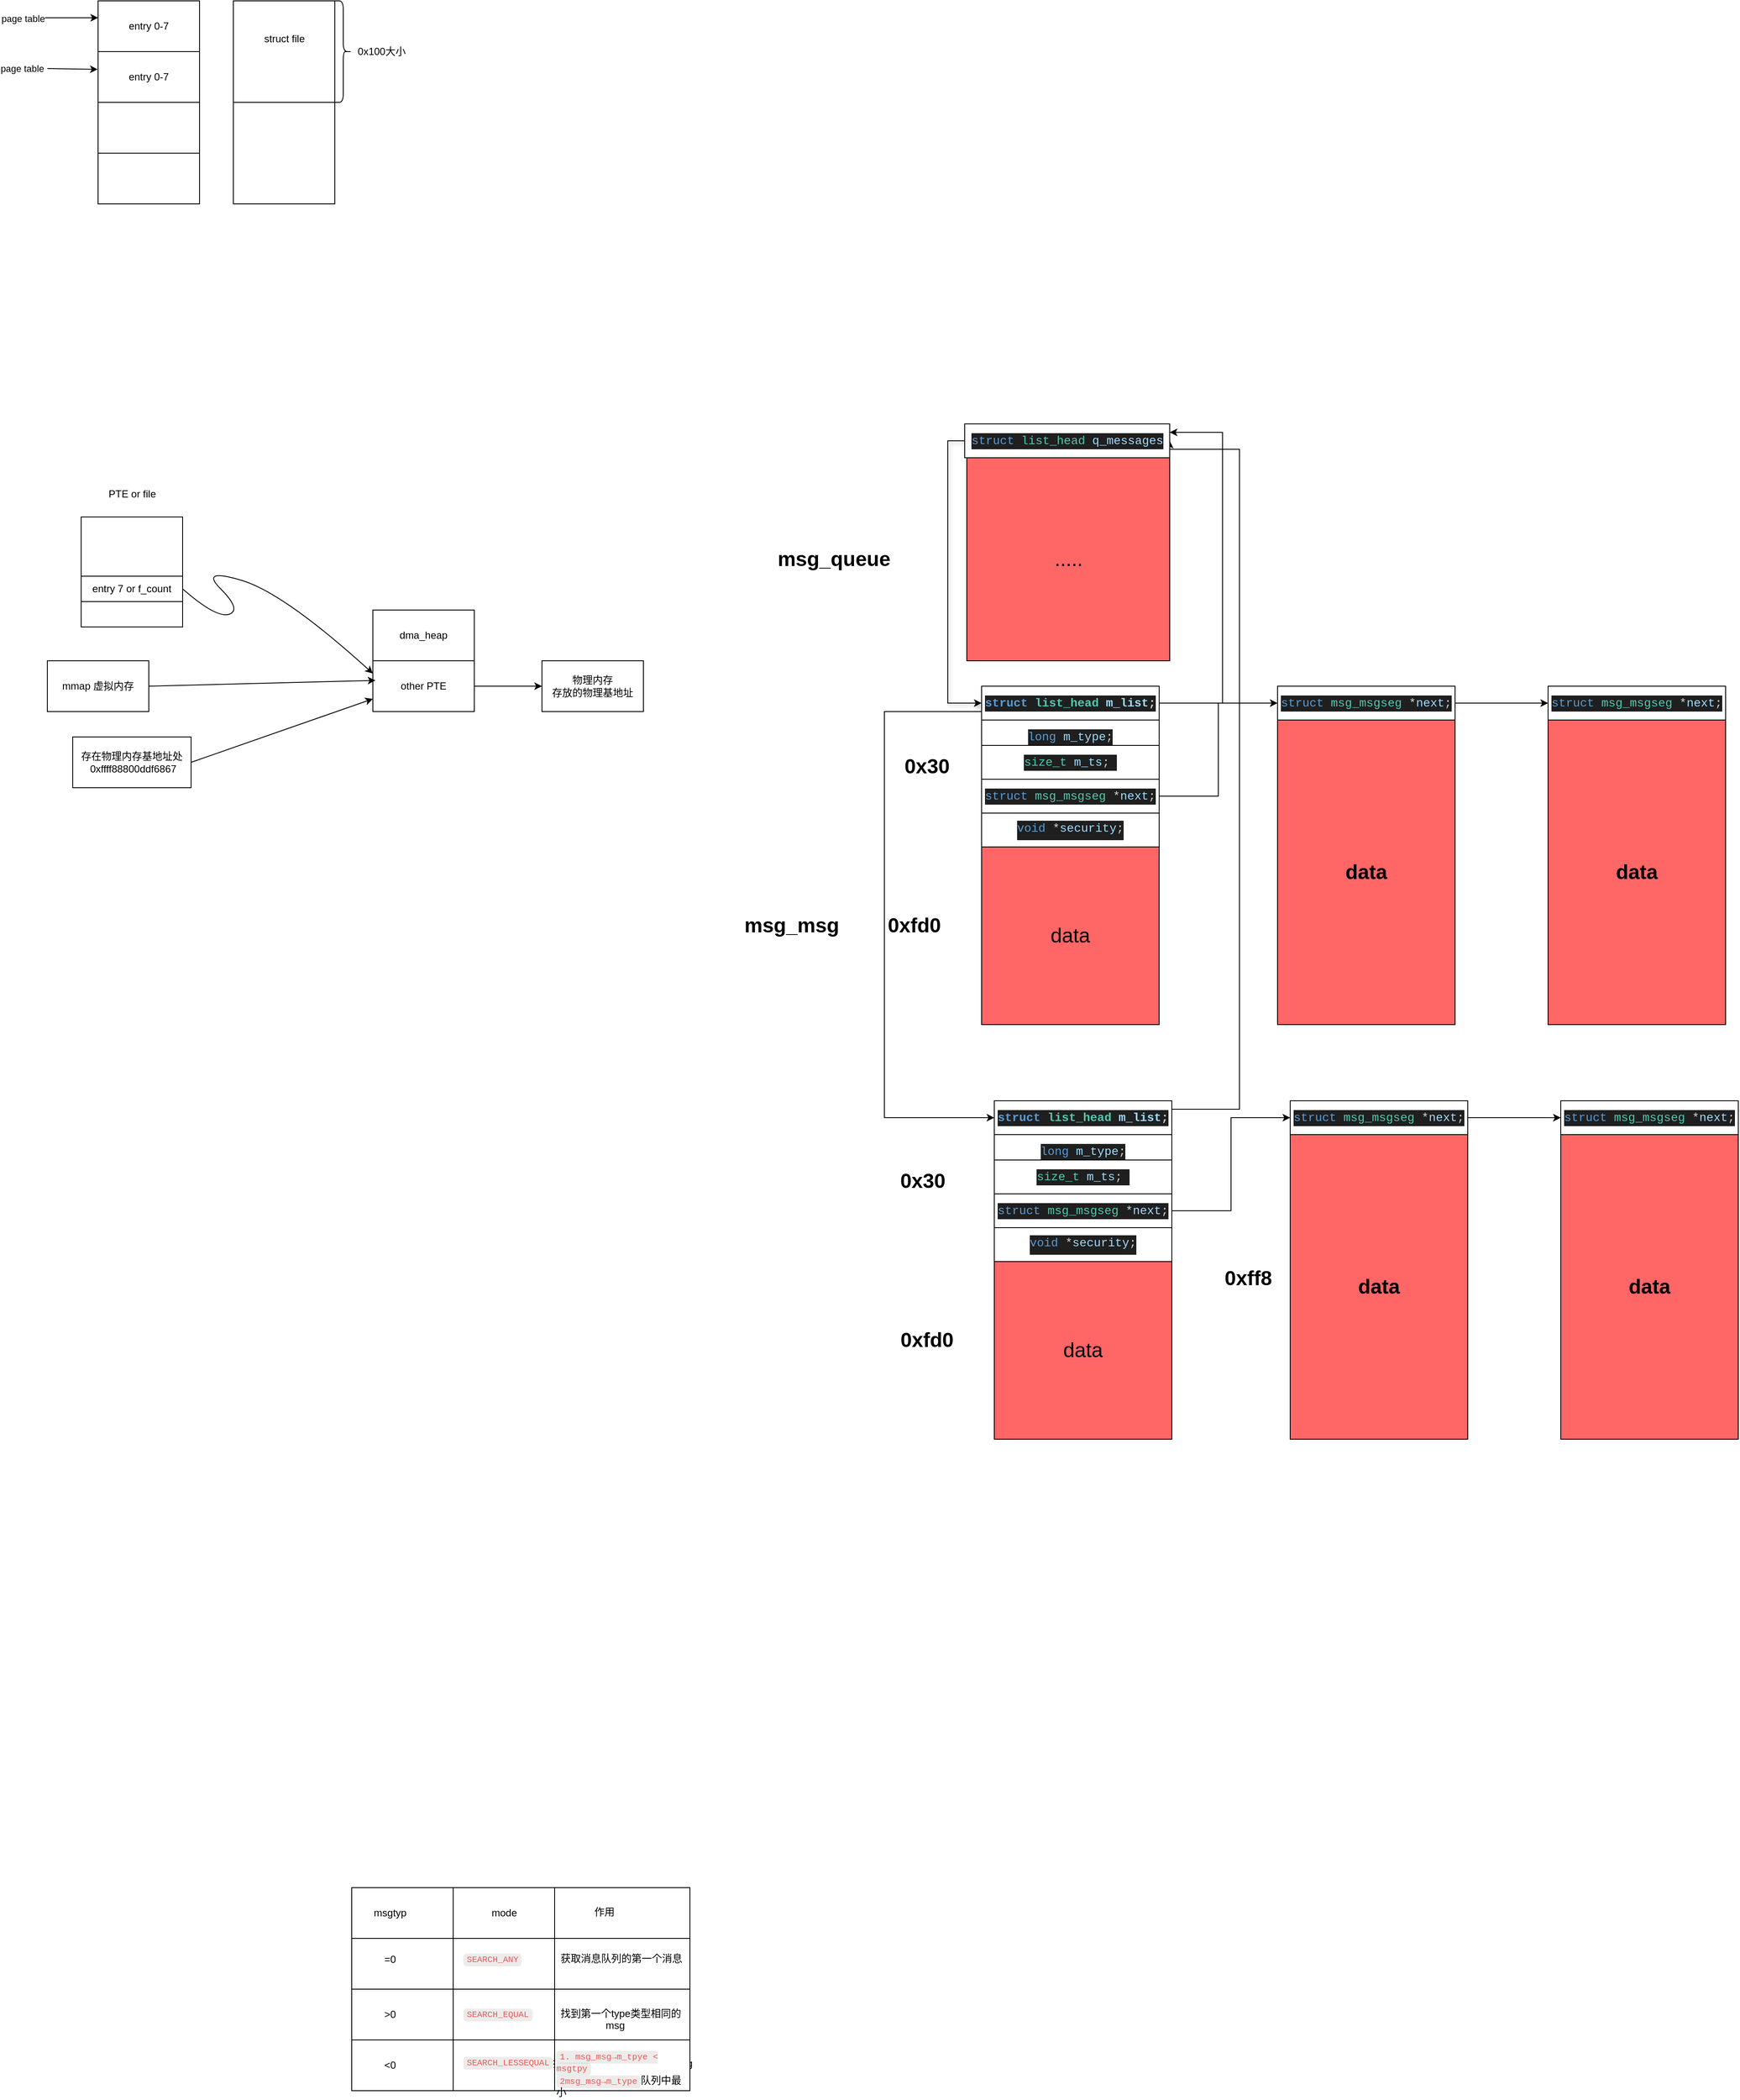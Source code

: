 <mxfile version="24.8.6">
  <diagram name="第 1 页" id="jtSVme3HzTJTa3GQ6p2B">
    <mxGraphModel dx="2587" dy="1623" grid="1" gridSize="10" guides="1" tooltips="1" connect="1" arrows="1" fold="1" page="1" pageScale="1" pageWidth="827" pageHeight="1169" math="0" shadow="0">
      <root>
        <mxCell id="0" />
        <mxCell id="1" parent="0" />
        <mxCell id="FZHJ4O8qWLm-vYG1RaeI-56" style="edgeStyle=orthogonalEdgeStyle;rounded=0;orthogonalLoop=1;jettySize=auto;html=1;exitX=1;exitY=0.25;exitDx=0;exitDy=0;entryX=1;entryY=0.5;entryDx=0;entryDy=0;" parent="1" source="FZHJ4O8qWLm-vYG1RaeI-4" target="FZHJ4O8qWLm-vYG1RaeI-50" edge="1">
          <mxGeometry relative="1" as="geometry">
            <Array as="points">
              <mxPoint x="200" y="450" />
              <mxPoint x="200" y="-330" />
              <mxPoint x="118" y="-330" />
            </Array>
          </mxGeometry>
        </mxCell>
        <mxCell id="FZHJ4O8qWLm-vYG1RaeI-4" value="&lt;div style=&quot;color: rgb(204, 204, 204); background-color: rgb(31, 31, 31); font-family: Consolas, &amp;quot;Courier New&amp;quot;, monospace; font-size: 14px; line-height: 19px; white-space: pre;&quot;&gt;&lt;b&gt;&lt;span style=&quot;color: rgb(86, 156, 214);&quot;&gt;struct&lt;/span&gt; &lt;span style=&quot;color: rgb(78, 201, 176);&quot;&gt;list_head&lt;/span&gt; &lt;span style=&quot;color: rgb(156, 220, 254);&quot;&gt;m_list&lt;/span&gt;;&lt;/b&gt;&lt;br&gt;&lt;/div&gt;" style="rounded=0;whiteSpace=wrap;html=1;" parent="1" vertex="1">
          <mxGeometry x="-90" y="440" width="210" height="40" as="geometry" />
        </mxCell>
        <mxCell id="FZHJ4O8qWLm-vYG1RaeI-10" value="&lt;h1&gt;&lt;span style=&quot;font-weight: normal;&quot;&gt;data&lt;/span&gt;&lt;/h1&gt;" style="whiteSpace=wrap;html=1;aspect=fixed;backgroundcolor=lightblue;fillColor=#FF6666;" parent="1" vertex="1">
          <mxGeometry x="-90" y="630" width="210" height="210" as="geometry" />
        </mxCell>
        <mxCell id="FZHJ4O8qWLm-vYG1RaeI-16" value="&lt;div style=&quot;color: rgb(204, 204, 204); background-color: rgb(31, 31, 31); font-family: Consolas, &amp;quot;Courier New&amp;quot;, monospace; font-size: 14px; line-height: 19px; white-space: pre;&quot;&gt;&lt;div style=&quot;line-height: 19px;&quot;&gt;&lt;span style=&quot;color: #569cd6;&quot;&gt;long&lt;/span&gt; &lt;span style=&quot;color: #9cdcfe;&quot;&gt;m_type&lt;/span&gt;;&lt;/div&gt;&lt;/div&gt;" style="rounded=0;whiteSpace=wrap;html=1;" parent="1" vertex="1">
          <mxGeometry x="-90" y="480" width="210" height="40" as="geometry" />
        </mxCell>
        <mxCell id="FZHJ4O8qWLm-vYG1RaeI-18" value="&lt;div style=&quot;color: rgb(204, 204, 204); background-color: rgb(31, 31, 31); font-family: Consolas, &amp;quot;Courier New&amp;quot;, monospace; font-size: 14px; line-height: 19px; white-space: pre;&quot;&gt;&lt;div style=&quot;line-height: 19px;&quot;&gt;&lt;div style=&quot;line-height: 19px;&quot;&gt;&lt;span style=&quot;color: #4ec9b0;&quot;&gt;size_t&lt;/span&gt; &lt;span style=&quot;color: #9cdcfe;&quot;&gt;m_ts&lt;/span&gt;;&lt;span style=&quot;color: #6a9955;&quot;&gt; &lt;/span&gt;&lt;/div&gt;&lt;/div&gt;&lt;/div&gt;" style="rounded=0;whiteSpace=wrap;html=1;" parent="1" vertex="1">
          <mxGeometry x="-90" y="510" width="210" height="40" as="geometry" />
        </mxCell>
        <mxCell id="FZHJ4O8qWLm-vYG1RaeI-22" style="edgeStyle=orthogonalEdgeStyle;rounded=0;orthogonalLoop=1;jettySize=auto;html=1;exitX=1;exitY=0.5;exitDx=0;exitDy=0;entryX=0;entryY=0.5;entryDx=0;entryDy=0;" parent="1" source="FZHJ4O8qWLm-vYG1RaeI-19" target="FZHJ4O8qWLm-vYG1RaeI-21" edge="1">
          <mxGeometry relative="1" as="geometry" />
        </mxCell>
        <mxCell id="FZHJ4O8qWLm-vYG1RaeI-19" value="&lt;div style=&quot;color: rgb(204, 204, 204); background-color: rgb(31, 31, 31); font-family: Consolas, &amp;quot;Courier New&amp;quot;, monospace; font-size: 14px; line-height: 19px; white-space: pre;&quot;&gt;&lt;span style=&quot;color: #569cd6;&quot;&gt;struct&lt;/span&gt; &lt;span style=&quot;color: #4ec9b0;&quot;&gt;msg_msgseg&lt;/span&gt; &lt;span style=&quot;color: #d4d4d4;&quot;&gt;*&lt;/span&gt;&lt;span style=&quot;color: #9cdcfe;&quot;&gt;next&lt;/span&gt;;&lt;/div&gt;" style="rounded=0;whiteSpace=wrap;html=1;" parent="1" vertex="1">
          <mxGeometry x="-90" y="550" width="210" height="40" as="geometry" />
        </mxCell>
        <mxCell id="FZHJ4O8qWLm-vYG1RaeI-20" value="&lt;div style=&quot;color: rgb(204, 204, 204); background-color: rgb(31, 31, 31); font-family: Consolas, &amp;quot;Courier New&amp;quot;, monospace; font-size: 14px; line-height: 19px; white-space: pre;&quot;&gt;&lt;span style=&quot;color: rgba(0, 0, 0, 0); font-family: monospace; font-size: 0px; text-align: start; white-space-collapse: collapse; background-color: rgb(251, 251, 251);&quot;&gt;%3CmxGraphModel%3E%3Croot%3E%3CmxCell%20id%3D%220%22%2F%3E%3CmxCell%20id%3D%221%22%20parent%3D%220%22%2F%3E%3CmxCell%20id%3D%222%22%20value%3D%22%26lt%3Bdiv%20style%3D%26quot%3Bcolor%3A%20rgb(204%2C%20204%2C%20204)%3B%20background-color%3A%20rgb(31%2C%2031%2C%2031)%3B%20font-family%3A%20Consolas%2C%20%26amp%3Bquot%3BCourier%20New%26amp%3Bquot%3B%2C%20monospace%3B%20font-size%3A%2014px%3B%20line-height%3A%2019px%3B%20white-space%3A%20pre%3B%26quot%3B%26gt%3B%26lt%3Bspan%20style%3D%26quot%3Bcolor%3A%20%23569cd6%3B%26quot%3B%26gt%3Bstruct%26lt%3B%2Fspan%26gt%3B%20%26lt%3Bspan%20style%3D%26quot%3Bcolor%3A%20%234ec9b0%3B%26quot%3B%26gt%3Bmsg_msgseg%26lt%3B%2Fspan%26gt%3B%20%26lt%3Bspan%20style%3D%26quot%3Bcolor%3A%20%23d4d4d4%3B%26quot%3B%26gt%3B*%26lt%3B%2Fspan%26gt%3B%26lt%3Bspan%20style%3D%26quot%3Bcolor%3A%20%239cdcfe%3B%26quot%3B%26gt%3Bnext%26lt%3B%2Fspan%26gt%3B%3B%26lt%3B%2Fdiv%26gt%3B%22%20style%3D%22rounded%3D0%3BwhiteSpace%3Dwrap%3Bhtml%3D1%3B%22%20vertex%3D%221%22%20parent%3D%221%22%3E%3CmxGeometry%20x%3D%22-90%22%20y%3D%22550%22%20width%3D%22210%22%20height%3D%2240%22%20as%3D%22geometry%22%2F%3E%3C%2FmxCell%3E%3C%2Froot%3E%3C%2FmxGraphModel%3E&lt;/span&gt;&lt;span style=&quot;color: rgb(86, 156, 214);&quot;&gt;void&lt;/span&gt; &lt;span style=&quot;color: rgb(212, 212, 212);&quot;&gt;*&lt;/span&gt;&lt;span style=&quot;color: rgb(156, 220, 254);&quot;&gt;security&lt;/span&gt;;&lt;/div&gt;" style="rounded=0;whiteSpace=wrap;html=1;" parent="1" vertex="1">
          <mxGeometry x="-90" y="590" width="210" height="40" as="geometry" />
        </mxCell>
        <mxCell id="FZHJ4O8qWLm-vYG1RaeI-31" style="edgeStyle=orthogonalEdgeStyle;rounded=0;orthogonalLoop=1;jettySize=auto;html=1;exitX=1;exitY=0.5;exitDx=0;exitDy=0;entryX=0;entryY=0.5;entryDx=0;entryDy=0;" parent="1" source="FZHJ4O8qWLm-vYG1RaeI-21" target="FZHJ4O8qWLm-vYG1RaeI-29" edge="1">
          <mxGeometry relative="1" as="geometry" />
        </mxCell>
        <mxCell id="FZHJ4O8qWLm-vYG1RaeI-21" value="&lt;div style=&quot;color: rgb(204, 204, 204); background-color: rgb(31, 31, 31); font-family: Consolas, &amp;quot;Courier New&amp;quot;, monospace; font-size: 14px; line-height: 19px; white-space: pre;&quot;&gt;&lt;div style=&quot;line-height: 19px;&quot;&gt;&lt;span style=&quot;color: #569cd6;&quot;&gt;struct&lt;/span&gt; &lt;span style=&quot;color: #4ec9b0;&quot;&gt;msg_msgseg&lt;/span&gt; &lt;span style=&quot;color: #d4d4d4;&quot;&gt;*&lt;/span&gt;&lt;span style=&quot;color: #9cdcfe;&quot;&gt;next&lt;/span&gt;;&lt;/div&gt;&lt;/div&gt;" style="rounded=0;whiteSpace=wrap;html=1;" parent="1" vertex="1">
          <mxGeometry x="260" y="440" width="210" height="40" as="geometry" />
        </mxCell>
        <mxCell id="FZHJ4O8qWLm-vYG1RaeI-23" value="&lt;h1&gt;data&lt;/h1&gt;" style="rounded=0;whiteSpace=wrap;html=1;fillColor=#FF6666;" parent="1" vertex="1">
          <mxGeometry x="260" y="480" width="210" height="360" as="geometry" />
        </mxCell>
        <mxCell id="FZHJ4O8qWLm-vYG1RaeI-26" value="&lt;h1&gt;0x30&lt;/h1&gt;" style="text;html=1;align=center;verticalAlign=middle;resizable=0;points=[];autosize=1;strokeColor=none;fillColor=none;" parent="1" vertex="1">
          <mxGeometry x="-215" y="500" width="80" height="70" as="geometry" />
        </mxCell>
        <mxCell id="FZHJ4O8qWLm-vYG1RaeI-28" value="&lt;h1&gt;0xfd0&lt;/h1&gt;" style="text;html=1;align=center;verticalAlign=middle;resizable=0;points=[];autosize=1;strokeColor=none;fillColor=none;" parent="1" vertex="1">
          <mxGeometry x="-215" y="688" width="90" height="70" as="geometry" />
        </mxCell>
        <mxCell id="FZHJ4O8qWLm-vYG1RaeI-29" value="&lt;div style=&quot;color: rgb(204, 204, 204); background-color: rgb(31, 31, 31); font-family: Consolas, &amp;quot;Courier New&amp;quot;, monospace; font-size: 14px; line-height: 19px; white-space: pre;&quot;&gt;&lt;div style=&quot;line-height: 19px;&quot;&gt;&lt;span style=&quot;color: #569cd6;&quot;&gt;struct&lt;/span&gt; &lt;span style=&quot;color: #4ec9b0;&quot;&gt;msg_msgseg&lt;/span&gt; &lt;span style=&quot;color: #d4d4d4;&quot;&gt;*&lt;/span&gt;&lt;span style=&quot;color: #9cdcfe;&quot;&gt;next&lt;/span&gt;;&lt;/div&gt;&lt;/div&gt;" style="rounded=0;whiteSpace=wrap;html=1;" parent="1" vertex="1">
          <mxGeometry x="580" y="440" width="210" height="40" as="geometry" />
        </mxCell>
        <mxCell id="FZHJ4O8qWLm-vYG1RaeI-30" value="&lt;h1&gt;data&lt;/h1&gt;" style="rounded=0;whiteSpace=wrap;html=1;fillColor=#FF6666;" parent="1" vertex="1">
          <mxGeometry x="580" y="480" width="210" height="360" as="geometry" />
        </mxCell>
        <mxCell id="FZHJ4O8qWLm-vYG1RaeI-47" style="edgeStyle=orthogonalEdgeStyle;rounded=0;orthogonalLoop=1;jettySize=auto;html=1;exitX=0;exitY=0.75;exitDx=0;exitDy=0;entryX=0;entryY=0.5;entryDx=0;entryDy=0;" parent="1" source="FZHJ4O8qWLm-vYG1RaeI-32" target="FZHJ4O8qWLm-vYG1RaeI-4" edge="1">
          <mxGeometry relative="1" as="geometry">
            <mxPoint x="-355" y="480" as="targetPoint" />
            <mxPoint x="-370.0" y="-40" as="sourcePoint" />
            <Array as="points">
              <mxPoint x="-220" y="-20" />
              <mxPoint x="-220" y="460" />
            </Array>
          </mxGeometry>
        </mxCell>
        <mxCell id="FZHJ4O8qWLm-vYG1RaeI-54" style="edgeStyle=orthogonalEdgeStyle;rounded=0;orthogonalLoop=1;jettySize=auto;html=1;exitX=1;exitY=0.5;exitDx=0;exitDy=0;entryX=1;entryY=0.25;entryDx=0;entryDy=0;" parent="1" source="FZHJ4O8qWLm-vYG1RaeI-32" target="FZHJ4O8qWLm-vYG1RaeI-50" edge="1">
          <mxGeometry relative="1" as="geometry">
            <Array as="points">
              <mxPoint x="180" y="-30" />
              <mxPoint x="180" y="-350" />
            </Array>
          </mxGeometry>
        </mxCell>
        <mxCell id="FZHJ4O8qWLm-vYG1RaeI-32" value="&lt;div style=&quot;color: rgb(204, 204, 204); background-color: rgb(31, 31, 31); font-family: Consolas, &amp;quot;Courier New&amp;quot;, monospace; font-size: 14px; line-height: 19px; white-space: pre;&quot;&gt;&lt;b&gt;&lt;span style=&quot;color: rgb(86, 156, 214);&quot;&gt;struct&lt;/span&gt; &lt;span style=&quot;color: rgb(78, 201, 176);&quot;&gt;list_head&lt;/span&gt; &lt;span style=&quot;color: rgb(156, 220, 254);&quot;&gt;m_list&lt;/span&gt;;&lt;/b&gt;&lt;br&gt;&lt;/div&gt;" style="rounded=0;whiteSpace=wrap;html=1;" parent="1" vertex="1">
          <mxGeometry x="-105" y="-50" width="210" height="40" as="geometry" />
        </mxCell>
        <mxCell id="FZHJ4O8qWLm-vYG1RaeI-33" value="&lt;h1&gt;&lt;span style=&quot;font-weight: normal;&quot;&gt;data&lt;/span&gt;&lt;/h1&gt;" style="whiteSpace=wrap;html=1;aspect=fixed;backgroundcolor=lightblue;fillColor=#FF6666;" parent="1" vertex="1">
          <mxGeometry x="-105" y="140" width="210" height="210" as="geometry" />
        </mxCell>
        <mxCell id="FZHJ4O8qWLm-vYG1RaeI-34" value="&lt;div style=&quot;color: rgb(204, 204, 204); background-color: rgb(31, 31, 31); font-family: Consolas, &amp;quot;Courier New&amp;quot;, monospace; font-size: 14px; line-height: 19px; white-space: pre;&quot;&gt;&lt;div style=&quot;line-height: 19px;&quot;&gt;&lt;span style=&quot;color: #569cd6;&quot;&gt;long&lt;/span&gt; &lt;span style=&quot;color: #9cdcfe;&quot;&gt;m_type&lt;/span&gt;;&lt;/div&gt;&lt;/div&gt;" style="rounded=0;whiteSpace=wrap;html=1;" parent="1" vertex="1">
          <mxGeometry x="-105" y="-10" width="210" height="40" as="geometry" />
        </mxCell>
        <mxCell id="FZHJ4O8qWLm-vYG1RaeI-35" value="&lt;div style=&quot;color: rgb(204, 204, 204); background-color: rgb(31, 31, 31); font-family: Consolas, &amp;quot;Courier New&amp;quot;, monospace; font-size: 14px; line-height: 19px; white-space: pre;&quot;&gt;&lt;div style=&quot;line-height: 19px;&quot;&gt;&lt;div style=&quot;line-height: 19px;&quot;&gt;&lt;span style=&quot;color: #4ec9b0;&quot;&gt;size_t&lt;/span&gt; &lt;span style=&quot;color: #9cdcfe;&quot;&gt;m_ts&lt;/span&gt;;&lt;span style=&quot;color: #6a9955;&quot;&gt; &lt;/span&gt;&lt;/div&gt;&lt;/div&gt;&lt;/div&gt;" style="rounded=0;whiteSpace=wrap;html=1;" parent="1" vertex="1">
          <mxGeometry x="-105" y="20" width="210" height="40" as="geometry" />
        </mxCell>
        <mxCell id="FZHJ4O8qWLm-vYG1RaeI-36" style="edgeStyle=orthogonalEdgeStyle;rounded=0;orthogonalLoop=1;jettySize=auto;html=1;exitX=1;exitY=0.5;exitDx=0;exitDy=0;entryX=0;entryY=0.5;entryDx=0;entryDy=0;" parent="1" source="FZHJ4O8qWLm-vYG1RaeI-37" target="FZHJ4O8qWLm-vYG1RaeI-40" edge="1">
          <mxGeometry relative="1" as="geometry" />
        </mxCell>
        <mxCell id="FZHJ4O8qWLm-vYG1RaeI-37" value="&lt;div style=&quot;color: rgb(204, 204, 204); background-color: rgb(31, 31, 31); font-family: Consolas, &amp;quot;Courier New&amp;quot;, monospace; font-size: 14px; line-height: 19px; white-space: pre;&quot;&gt;&lt;span style=&quot;color: #569cd6;&quot;&gt;struct&lt;/span&gt; &lt;span style=&quot;color: #4ec9b0;&quot;&gt;msg_msgseg&lt;/span&gt; &lt;span style=&quot;color: #d4d4d4;&quot;&gt;*&lt;/span&gt;&lt;span style=&quot;color: #9cdcfe;&quot;&gt;next&lt;/span&gt;;&lt;/div&gt;" style="rounded=0;whiteSpace=wrap;html=1;" parent="1" vertex="1">
          <mxGeometry x="-105" y="60" width="210" height="40" as="geometry" />
        </mxCell>
        <mxCell id="FZHJ4O8qWLm-vYG1RaeI-38" value="&lt;div style=&quot;color: rgb(204, 204, 204); background-color: rgb(31, 31, 31); font-family: Consolas, &amp;quot;Courier New&amp;quot;, monospace; font-size: 14px; line-height: 19px; white-space: pre;&quot;&gt;&lt;span style=&quot;color: rgba(0, 0, 0, 0); font-family: monospace; font-size: 0px; text-align: start; white-space-collapse: collapse; background-color: rgb(251, 251, 251);&quot;&gt;%3CmxGraphModel%3E%3Croot%3E%3CmxCell%20id%3D%220%22%2F%3E%3CmxCell%20id%3D%221%22%20parent%3D%220%22%2F%3E%3CmxCell%20id%3D%222%22%20value%3D%22%26lt%3Bdiv%20style%3D%26quot%3Bcolor%3A%20rgb(204%2C%20204%2C%20204)%3B%20background-color%3A%20rgb(31%2C%2031%2C%2031)%3B%20font-family%3A%20Consolas%2C%20%26amp%3Bquot%3BCourier%20New%26amp%3Bquot%3B%2C%20monospace%3B%20font-size%3A%2014px%3B%20line-height%3A%2019px%3B%20white-space%3A%20pre%3B%26quot%3B%26gt%3B%26lt%3Bspan%20style%3D%26quot%3Bcolor%3A%20%23569cd6%3B%26quot%3B%26gt%3Bstruct%26lt%3B%2Fspan%26gt%3B%20%26lt%3Bspan%20style%3D%26quot%3Bcolor%3A%20%234ec9b0%3B%26quot%3B%26gt%3Bmsg_msgseg%26lt%3B%2Fspan%26gt%3B%20%26lt%3Bspan%20style%3D%26quot%3Bcolor%3A%20%23d4d4d4%3B%26quot%3B%26gt%3B*%26lt%3B%2Fspan%26gt%3B%26lt%3Bspan%20style%3D%26quot%3Bcolor%3A%20%239cdcfe%3B%26quot%3B%26gt%3Bnext%26lt%3B%2Fspan%26gt%3B%3B%26lt%3B%2Fdiv%26gt%3B%22%20style%3D%22rounded%3D0%3BwhiteSpace%3Dwrap%3Bhtml%3D1%3B%22%20vertex%3D%221%22%20parent%3D%221%22%3E%3CmxGeometry%20x%3D%22-90%22%20y%3D%22550%22%20width%3D%22210%22%20height%3D%2240%22%20as%3D%22geometry%22%2F%3E%3C%2FmxCell%3E%3C%2Froot%3E%3C%2FmxGraphModel%3E&lt;/span&gt;&lt;span style=&quot;color: rgb(86, 156, 214);&quot;&gt;void&lt;/span&gt; &lt;span style=&quot;color: rgb(212, 212, 212);&quot;&gt;*&lt;/span&gt;&lt;span style=&quot;color: rgb(156, 220, 254);&quot;&gt;security&lt;/span&gt;;&lt;/div&gt;" style="rounded=0;whiteSpace=wrap;html=1;" parent="1" vertex="1">
          <mxGeometry x="-105" y="100" width="210" height="40" as="geometry" />
        </mxCell>
        <mxCell id="FZHJ4O8qWLm-vYG1RaeI-39" style="edgeStyle=orthogonalEdgeStyle;rounded=0;orthogonalLoop=1;jettySize=auto;html=1;exitX=1;exitY=0.5;exitDx=0;exitDy=0;entryX=0;entryY=0.5;entryDx=0;entryDy=0;" parent="1" source="FZHJ4O8qWLm-vYG1RaeI-40" target="FZHJ4O8qWLm-vYG1RaeI-45" edge="1">
          <mxGeometry relative="1" as="geometry" />
        </mxCell>
        <mxCell id="FZHJ4O8qWLm-vYG1RaeI-40" value="&lt;div style=&quot;color: rgb(204, 204, 204); background-color: rgb(31, 31, 31); font-family: Consolas, &amp;quot;Courier New&amp;quot;, monospace; font-size: 14px; line-height: 19px; white-space: pre;&quot;&gt;&lt;div style=&quot;line-height: 19px;&quot;&gt;&lt;span style=&quot;color: #569cd6;&quot;&gt;struct&lt;/span&gt; &lt;span style=&quot;color: #4ec9b0;&quot;&gt;msg_msgseg&lt;/span&gt; &lt;span style=&quot;color: #d4d4d4;&quot;&gt;*&lt;/span&gt;&lt;span style=&quot;color: #9cdcfe;&quot;&gt;next&lt;/span&gt;;&lt;/div&gt;&lt;/div&gt;" style="rounded=0;whiteSpace=wrap;html=1;" parent="1" vertex="1">
          <mxGeometry x="245" y="-50" width="210" height="40" as="geometry" />
        </mxCell>
        <mxCell id="FZHJ4O8qWLm-vYG1RaeI-41" value="&lt;h1&gt;data&lt;/h1&gt;" style="rounded=0;whiteSpace=wrap;html=1;fillColor=#FF6666;" parent="1" vertex="1">
          <mxGeometry x="245" y="-10" width="210" height="360" as="geometry" />
        </mxCell>
        <mxCell id="FZHJ4O8qWLm-vYG1RaeI-43" value="&lt;h1&gt;0x30&lt;/h1&gt;" style="text;html=1;align=center;verticalAlign=middle;resizable=0;points=[];autosize=1;strokeColor=none;fillColor=none;" parent="1" vertex="1">
          <mxGeometry x="-210" y="10" width="80" height="70" as="geometry" />
        </mxCell>
        <mxCell id="FZHJ4O8qWLm-vYG1RaeI-44" value="&lt;h1&gt;0xfd0&lt;/h1&gt;" style="text;html=1;align=center;verticalAlign=middle;resizable=0;points=[];autosize=1;strokeColor=none;fillColor=none;" parent="1" vertex="1">
          <mxGeometry x="-230" y="198" width="90" height="70" as="geometry" />
        </mxCell>
        <mxCell id="FZHJ4O8qWLm-vYG1RaeI-45" value="&lt;div style=&quot;color: rgb(204, 204, 204); background-color: rgb(31, 31, 31); font-family: Consolas, &amp;quot;Courier New&amp;quot;, monospace; font-size: 14px; line-height: 19px; white-space: pre;&quot;&gt;&lt;div style=&quot;line-height: 19px;&quot;&gt;&lt;span style=&quot;color: #569cd6;&quot;&gt;struct&lt;/span&gt; &lt;span style=&quot;color: #4ec9b0;&quot;&gt;msg_msgseg&lt;/span&gt; &lt;span style=&quot;color: #d4d4d4;&quot;&gt;*&lt;/span&gt;&lt;span style=&quot;color: #9cdcfe;&quot;&gt;next&lt;/span&gt;;&lt;/div&gt;&lt;/div&gt;" style="rounded=0;whiteSpace=wrap;html=1;" parent="1" vertex="1">
          <mxGeometry x="565" y="-50" width="210" height="40" as="geometry" />
        </mxCell>
        <mxCell id="FZHJ4O8qWLm-vYG1RaeI-46" value="&lt;h1&gt;data&lt;/h1&gt;" style="rounded=0;whiteSpace=wrap;html=1;fillColor=#FF6666;" parent="1" vertex="1">
          <mxGeometry x="565" y="-10" width="210" height="360" as="geometry" />
        </mxCell>
        <mxCell id="FZHJ4O8qWLm-vYG1RaeI-50" value="&lt;div style=&quot;color: rgb(204, 204, 204); background-color: rgb(31, 31, 31); font-family: Consolas, &amp;quot;Courier New&amp;quot;, monospace; font-size: 14px; line-height: 19px; white-space: pre;&quot;&gt;&lt;div style=&quot;line-height: 19px;&quot;&gt;&lt;span style=&quot;color: #569cd6;&quot;&gt;struct&lt;/span&gt; &lt;span style=&quot;color: #4ec9b0;&quot;&gt;list_head&lt;/span&gt; &lt;span style=&quot;color: #9cdcfe;&quot;&gt;q_messages&lt;/span&gt;&lt;/div&gt;&lt;/div&gt;" style="rounded=0;whiteSpace=wrap;html=1;" parent="1" vertex="1">
          <mxGeometry x="-125" y="-360" width="242.5" height="40" as="geometry" />
        </mxCell>
        <mxCell id="FZHJ4O8qWLm-vYG1RaeI-51" style="edgeStyle=orthogonalEdgeStyle;rounded=0;orthogonalLoop=1;jettySize=auto;html=1;entryX=0;entryY=0.5;entryDx=0;entryDy=0;exitX=0;exitY=0.5;exitDx=0;exitDy=0;fillColor=#FF6666;strokeColor=default;shadow=1;" parent="1" source="FZHJ4O8qWLm-vYG1RaeI-50" target="FZHJ4O8qWLm-vYG1RaeI-32" edge="1">
          <mxGeometry relative="1" as="geometry">
            <mxPoint x="-130.0" y="-70.0" as="targetPoint" />
          </mxGeometry>
        </mxCell>
        <mxCell id="FZHJ4O8qWLm-vYG1RaeI-57" value="&lt;h1&gt;&lt;span style=&quot;font-weight: 400;&quot;&gt;.....&lt;/span&gt;&lt;/h1&gt;" style="whiteSpace=wrap;html=1;backgroundcolor=lightblue;fillColor=#FF6666;" parent="1" vertex="1">
          <mxGeometry x="-122.5" y="-320" width="240" height="240" as="geometry" />
        </mxCell>
        <mxCell id="FZHJ4O8qWLm-vYG1RaeI-59" value="msg_queue" style="text;strokeColor=none;fillColor=none;html=1;fontSize=24;fontStyle=1;verticalAlign=middle;align=center;" parent="1" vertex="1">
          <mxGeometry x="-330" y="-220" width="100" height="40" as="geometry" />
        </mxCell>
        <mxCell id="FZHJ4O8qWLm-vYG1RaeI-62" value="&lt;h1&gt;msg_msg&lt;/h1&gt;" style="text;html=1;align=center;verticalAlign=middle;resizable=0;points=[];autosize=1;strokeColor=none;fillColor=none;" parent="1" vertex="1">
          <mxGeometry x="-400" y="198" width="140" height="70" as="geometry" />
        </mxCell>
        <mxCell id="FZHJ4O8qWLm-vYG1RaeI-63" value="0xff8" style="text;strokeColor=none;fillColor=none;html=1;fontSize=24;fontStyle=1;verticalAlign=middle;align=center;" parent="1" vertex="1">
          <mxGeometry x="160" y="630" width="100" height="40" as="geometry" />
        </mxCell>
        <mxCell id="r_F1wXpwfsaCavAWLfSl-55" value="" style="verticalLabelPosition=bottom;verticalAlign=top;html=1;shape=mxgraph.basic.rect;fillColor2=none;strokeWidth=1;size=20;indent=5;" parent="1" vertex="1">
          <mxGeometry x="-850" y="1370" width="120" height="60" as="geometry" />
        </mxCell>
        <mxCell id="r_F1wXpwfsaCavAWLfSl-56" value="&lt;div&gt;&lt;br&gt;&lt;/div&gt;" style="verticalLabelPosition=bottom;verticalAlign=top;html=1;shape=mxgraph.basic.rect;fillColor2=none;strokeWidth=1;size=20;indent=5;" parent="1" vertex="1">
          <mxGeometry x="-850" y="1430" width="120" height="60" as="geometry" />
        </mxCell>
        <mxCell id="r_F1wXpwfsaCavAWLfSl-57" value="" style="verticalLabelPosition=bottom;verticalAlign=top;html=1;shape=mxgraph.basic.rect;fillColor2=none;strokeWidth=1;size=20;indent=5;" parent="1" vertex="1">
          <mxGeometry x="-730" y="1370" width="120" height="60" as="geometry" />
        </mxCell>
        <mxCell id="r_F1wXpwfsaCavAWLfSl-58" value="" style="verticalLabelPosition=bottom;verticalAlign=top;html=1;shape=mxgraph.basic.rect;fillColor2=none;strokeWidth=1;size=20;indent=5;" parent="1" vertex="1">
          <mxGeometry x="-730" y="1430" width="120" height="60" as="geometry" />
        </mxCell>
        <mxCell id="r_F1wXpwfsaCavAWLfSl-63" value="" style="verticalLabelPosition=bottom;verticalAlign=top;html=1;shape=mxgraph.basic.rect;fillColor2=none;strokeWidth=1;size=20;indent=5;" parent="1" vertex="1">
          <mxGeometry x="-850" y="1490" width="120" height="60" as="geometry" />
        </mxCell>
        <mxCell id="r_F1wXpwfsaCavAWLfSl-64" value="" style="verticalLabelPosition=bottom;verticalAlign=top;html=1;shape=mxgraph.basic.rect;fillColor2=none;strokeWidth=1;size=20;indent=5;" parent="1" vertex="1">
          <mxGeometry x="-850" y="1550" width="120" height="60" as="geometry" />
        </mxCell>
        <mxCell id="r_F1wXpwfsaCavAWLfSl-65" value="&#xa;&lt;span class=&quot;notion-enable-hover&quot; spellcheck=&quot;false&quot; data-token-index=&quot;0&quot; style=&quot;font-family:&amp;quot;SFMono-Regular&amp;quot;, Menlo, Consolas, &amp;quot;PT Mono&amp;quot;, &amp;quot;Liberation Mono&amp;quot;, Courier, monospace;line-height:normal;background:rgba(135,131,120,.15);color:#EB5757;border-radius:4px;font-size:85%;padding:0.2em 0.4em&quot;&gt;SEARCH_LESSEQUAL&lt;/span&gt;&#xa;&#xa;" style="verticalLabelPosition=bottom;verticalAlign=top;html=1;shape=mxgraph.basic.rect;fillColor2=none;strokeWidth=1;size=20;indent=5;" parent="1" vertex="1">
          <mxGeometry x="-730" y="1490" width="120" height="60" as="geometry" />
        </mxCell>
        <mxCell id="r_F1wXpwfsaCavAWLfSl-66" value="" style="verticalLabelPosition=bottom;verticalAlign=top;html=1;shape=mxgraph.basic.rect;fillColor2=none;strokeWidth=1;size=20;indent=5;" parent="1" vertex="1">
          <mxGeometry x="-730" y="1550" width="120" height="60" as="geometry" />
        </mxCell>
        <mxCell id="r_F1wXpwfsaCavAWLfSl-67" value="" style="verticalLabelPosition=bottom;verticalAlign=top;html=1;shape=mxgraph.basic.rect;fillColor2=none;strokeWidth=1;size=20;indent=5;" parent="1" vertex="1">
          <mxGeometry x="-610" y="1370" width="160" height="60" as="geometry" />
        </mxCell>
        <mxCell id="r_F1wXpwfsaCavAWLfSl-68" value="" style="verticalLabelPosition=bottom;verticalAlign=top;html=1;shape=mxgraph.basic.rect;fillColor2=none;strokeWidth=1;size=20;indent=5;" parent="1" vertex="1">
          <mxGeometry x="-610" y="1430" width="160" height="60" as="geometry" />
        </mxCell>
        <mxCell id="r_F1wXpwfsaCavAWLfSl-71" value="&#xa;找到第一个type类型相同的msg&#xa;&#xa;" style="verticalLabelPosition=bottom;verticalAlign=top;html=1;shape=mxgraph.basic.rect;fillColor2=none;strokeWidth=1;size=20;indent=5;" parent="1" vertex="1">
          <mxGeometry x="-610" y="1490" width="160" height="60" as="geometry" />
        </mxCell>
        <mxCell id="r_F1wXpwfsaCavAWLfSl-72" value="" style="verticalLabelPosition=bottom;verticalAlign=top;html=1;shape=mxgraph.basic.rect;fillColor2=none;strokeWidth=1;size=20;indent=5;" parent="1" vertex="1">
          <mxGeometry x="-610" y="1550" width="160" height="60" as="geometry" />
        </mxCell>
        <mxCell id="r_F1wXpwfsaCavAWLfSl-75" value="msgtyp" style="text;html=1;align=center;verticalAlign=middle;resizable=0;points=[];autosize=1;strokeColor=none;fillColor=none;" parent="1" vertex="1">
          <mxGeometry x="-835" y="1385" width="60" height="30" as="geometry" />
        </mxCell>
        <mxCell id="r_F1wXpwfsaCavAWLfSl-76" value="=0" style="text;html=1;align=center;verticalAlign=middle;resizable=0;points=[];autosize=1;strokeColor=none;fillColor=none;" parent="1" vertex="1">
          <mxGeometry x="-825" y="1440" width="40" height="30" as="geometry" />
        </mxCell>
        <mxCell id="r_F1wXpwfsaCavAWLfSl-78" value="&amp;lt;0" style="text;html=1;align=center;verticalAlign=middle;resizable=0;points=[];autosize=1;strokeColor=none;fillColor=none;" parent="1" vertex="1">
          <mxGeometry x="-825" y="1565" width="40" height="30" as="geometry" />
        </mxCell>
        <mxCell id="r_F1wXpwfsaCavAWLfSl-80" value="&amp;gt;0" style="text;html=1;align=center;verticalAlign=middle;resizable=0;points=[];autosize=1;strokeColor=none;fillColor=none;" parent="1" vertex="1">
          <mxGeometry x="-825" y="1505" width="40" height="30" as="geometry" />
        </mxCell>
        <mxCell id="r_F1wXpwfsaCavAWLfSl-82" value="mode" style="text;html=1;align=center;verticalAlign=middle;resizable=0;points=[];autosize=1;strokeColor=none;fillColor=none;" parent="1" vertex="1">
          <mxGeometry x="-695" y="1385" width="50" height="30" as="geometry" />
        </mxCell>
        <mxCell id="r_F1wXpwfsaCavAWLfSl-83" value="&lt;span class=&quot;notion-enable-hover&quot; spellcheck=&quot;false&quot; data-token-index=&quot;0&quot; style=&quot;font-family:&amp;quot;SFMono-Regular&amp;quot;, Menlo, Consolas, &amp;quot;PT Mono&amp;quot;, &amp;quot;Liberation Mono&amp;quot;, Courier, monospace;line-height:normal;background:rgba(135,131,120,.15);color:#EB5757;border-radius:4px;font-size:85%;padding:0.2em 0.4em&quot;&gt;SEARCH_ANY&lt;/span&gt;" style="text;whiteSpace=wrap;html=1;" parent="1" vertex="1">
          <mxGeometry x="-720" y="1440" width="110" height="40" as="geometry" />
        </mxCell>
        <mxCell id="r_F1wXpwfsaCavAWLfSl-84" value="&lt;span class=&quot;notion-enable-hover&quot; spellcheck=&quot;false&quot; data-token-index=&quot;0&quot; style=&quot;font-family:&amp;quot;SFMono-Regular&amp;quot;, Menlo, Consolas, &amp;quot;PT Mono&amp;quot;, &amp;quot;Liberation Mono&amp;quot;, Courier, monospace;line-height:normal;background:rgba(135,131,120,.15);color:#EB5757;border-radius:4px;font-size:85%;padding:0.2em 0.4em&quot;&gt;SEARCH_EQUAL&lt;/span&gt;" style="text;whiteSpace=wrap;html=1;" parent="1" vertex="1">
          <mxGeometry x="-720" y="1505" width="130" height="40" as="geometry" />
        </mxCell>
        <mxCell id="r_F1wXpwfsaCavAWLfSl-85" value="&lt;blockquote&gt;&lt;span style=&quot;font-family:&amp;quot;SFMono-Regular&amp;quot;, Menlo, Consolas, &amp;quot;PT Mono&amp;quot;, &amp;quot;Liberation Mono&amp;quot;, Courier, monospace;line-height:normal;background:rgba(135,131,120,.15);color:#EB5757;border-radius:4px;font-size:85%;padding:0.2em 0.4em&quot; data-token-index=&quot;0&quot; spellcheck=&quot;false&quot; class=&quot;notion-enable-hover&quot;&gt;SEARCH_LESSEQUAL&lt;/span&gt;&lt;/blockquote&gt;" style="text;whiteSpace=wrap;html=1;" parent="1" vertex="1">
          <mxGeometry x="-760" y="1550" width="130" height="40" as="geometry" />
        </mxCell>
        <mxCell id="r_F1wXpwfsaCavAWLfSl-87" value="获取消息队列的第一个消息" style="text;whiteSpace=wrap;html=1;" parent="1" vertex="1">
          <mxGeometry x="-605" y="1440" width="150" height="40" as="geometry" />
        </mxCell>
        <mxCell id="r_F1wXpwfsaCavAWLfSl-88" value="作用" style="text;whiteSpace=wrap;html=1;" parent="1" vertex="1">
          <mxGeometry x="-565" y="1385" width="180" height="40" as="geometry" />
        </mxCell>
        <mxCell id="r_F1wXpwfsaCavAWLfSl-89" value="找到第一个type类型相同的&amp;nbsp; &lt;span style=&quot;white-space: pre;&quot;&gt;&#x9;&lt;/span&gt;&lt;span style=&quot;white-space: pre;&quot;&gt;&#x9;&lt;/span&gt;msg" style="text;whiteSpace=wrap;html=1;" parent="1" vertex="1">
          <mxGeometry x="-605" y="1505" width="150" height="40" as="geometry" />
        </mxCell>
        <mxCell id="r_F1wXpwfsaCavAWLfSl-90" value="&lt;span style=&quot;font-family:&amp;quot;SFMono-Regular&amp;quot;, Menlo, Consolas, &amp;quot;PT Mono&amp;quot;, &amp;quot;Liberation Mono&amp;quot;, Courier, monospace;line-height:normal;background:rgba(135,131,120,.15);color:#EB5757;border-radius:4px;font-size:85%;padding:0.2em 0.4em&quot; data-token-index=&quot;0&quot; spellcheck=&quot;false&quot; class=&quot;notion-enable-hover&quot;&gt;1. msg_msg→m_tpye &amp;lt; msgtpy&lt;/span&gt; &lt;br&gt;&lt;span style=&quot;font-family:&amp;quot;SFMono-Regular&amp;quot;, Menlo, Consolas, &amp;quot;PT Mono&amp;quot;, &amp;quot;Liberation Mono&amp;quot;, Courier, monospace;line-height:normal;background:rgba(135,131,120,.15);color:#EB5757;border-radius:4px;font-size:85%;padding:0.2em 0.4em&quot; data-token-index=&quot;2&quot; spellcheck=&quot;false&quot; class=&quot;notion-enable-hover&quot;&gt;2msg_msg→m_type&lt;/span&gt;队列中最小" style="text;whiteSpace=wrap;html=1;" parent="1" vertex="1">
          <mxGeometry x="-610" y="1555" width="160" height="40" as="geometry" />
        </mxCell>
        <mxCell id="0zMh5kCgYp-jlmpZR99a-1" value="entry 0-7" style="rounded=0;whiteSpace=wrap;html=1;" vertex="1" parent="1">
          <mxGeometry x="-1150" y="-860" width="120" height="60" as="geometry" />
        </mxCell>
        <mxCell id="0zMh5kCgYp-jlmpZR99a-2" value="entry 0-7" style="rounded=0;whiteSpace=wrap;html=1;" vertex="1" parent="1">
          <mxGeometry x="-1150" y="-800" width="120" height="60" as="geometry" />
        </mxCell>
        <mxCell id="0zMh5kCgYp-jlmpZR99a-3" value="" style="rounded=0;whiteSpace=wrap;html=1;" vertex="1" parent="1">
          <mxGeometry x="-1150" y="-740" width="120" height="60" as="geometry" />
        </mxCell>
        <mxCell id="0zMh5kCgYp-jlmpZR99a-4" value="" style="rounded=0;whiteSpace=wrap;html=1;" vertex="1" parent="1">
          <mxGeometry x="-1150" y="-680" width="120" height="60" as="geometry" />
        </mxCell>
        <mxCell id="0zMh5kCgYp-jlmpZR99a-5" value="" style="rounded=0;whiteSpace=wrap;html=1;" vertex="1" parent="1">
          <mxGeometry x="-990" y="-860" width="120" height="120" as="geometry" />
        </mxCell>
        <mxCell id="0zMh5kCgYp-jlmpZR99a-6" value="struct file" style="text;html=1;align=center;verticalAlign=middle;resizable=0;points=[];autosize=1;strokeColor=none;fillColor=none;" vertex="1" parent="1">
          <mxGeometry x="-965" y="-830" width="70" height="30" as="geometry" />
        </mxCell>
        <mxCell id="0zMh5kCgYp-jlmpZR99a-7" value="" style="endArrow=classic;html=1;rounded=0;" edge="1" parent="1">
          <mxGeometry width="50" height="50" relative="1" as="geometry">
            <mxPoint x="-1220" y="-840" as="sourcePoint" />
            <mxPoint x="-1150" y="-840" as="targetPoint" />
          </mxGeometry>
        </mxCell>
        <mxCell id="0zMh5kCgYp-jlmpZR99a-8" value="page table" style="edgeLabel;html=1;align=center;verticalAlign=middle;resizable=0;points=[];" vertex="1" connectable="0" parent="0zMh5kCgYp-jlmpZR99a-7">
          <mxGeometry x="-0.418" y="-1" relative="1" as="geometry">
            <mxPoint x="-40" as="offset" />
          </mxGeometry>
        </mxCell>
        <mxCell id="0zMh5kCgYp-jlmpZR99a-9" value="" style="shape=curlyBracket;whiteSpace=wrap;html=1;rounded=1;flipH=1;labelPosition=right;verticalLabelPosition=middle;align=left;verticalAlign=middle;" vertex="1" parent="1">
          <mxGeometry x="-870" y="-860" width="20" height="120" as="geometry" />
        </mxCell>
        <mxCell id="0zMh5kCgYp-jlmpZR99a-10" value="0x100大小" style="text;html=1;align=center;verticalAlign=middle;resizable=0;points=[];autosize=1;strokeColor=none;fillColor=none;" vertex="1" parent="1">
          <mxGeometry x="-855" y="-815" width="80" height="30" as="geometry" />
        </mxCell>
        <mxCell id="0zMh5kCgYp-jlmpZR99a-12" value="page table" style="edgeLabel;html=1;align=center;verticalAlign=middle;resizable=0;points=[];" vertex="1" connectable="0" parent="1">
          <mxGeometry x="-1240.004" y="-780" as="geometry" />
        </mxCell>
        <mxCell id="0zMh5kCgYp-jlmpZR99a-15" value="" style="endArrow=classic;html=1;rounded=0;entryX=-0.004;entryY=0.35;entryDx=0;entryDy=0;entryPerimeter=0;" edge="1" parent="1" target="0zMh5kCgYp-jlmpZR99a-2">
          <mxGeometry width="50" height="50" relative="1" as="geometry">
            <mxPoint x="-1210" y="-780" as="sourcePoint" />
            <mxPoint x="-1170" y="-810" as="targetPoint" />
          </mxGeometry>
        </mxCell>
        <mxCell id="0zMh5kCgYp-jlmpZR99a-17" value="" style="rounded=0;whiteSpace=wrap;html=1;" vertex="1" parent="1">
          <mxGeometry x="-990" y="-740" width="120" height="120" as="geometry" />
        </mxCell>
        <mxCell id="0zMh5kCgYp-jlmpZR99a-18" value="" style="whiteSpace=wrap;html=1;" vertex="1" parent="1">
          <mxGeometry x="-1170" y="-250" width="120" height="130" as="geometry" />
        </mxCell>
        <mxCell id="0zMh5kCgYp-jlmpZR99a-19" value="entry 7 or f_count" style="whiteSpace=wrap;html=1;" vertex="1" parent="1">
          <mxGeometry x="-1170" y="-180" width="120" height="30" as="geometry" />
        </mxCell>
        <mxCell id="0zMh5kCgYp-jlmpZR99a-20" value="PTE or file" style="text;html=1;align=center;verticalAlign=middle;resizable=0;points=[];autosize=1;strokeColor=none;fillColor=none;" vertex="1" parent="1">
          <mxGeometry x="-1150" y="-292" width="80" height="30" as="geometry" />
        </mxCell>
        <mxCell id="0zMh5kCgYp-jlmpZR99a-30" style="edgeStyle=orthogonalEdgeStyle;rounded=0;orthogonalLoop=1;jettySize=auto;html=1;exitX=1;exitY=0.5;exitDx=0;exitDy=0;entryX=0;entryY=0.5;entryDx=0;entryDy=0;" edge="1" parent="1" source="0zMh5kCgYp-jlmpZR99a-22" target="0zMh5kCgYp-jlmpZR99a-31">
          <mxGeometry relative="1" as="geometry">
            <mxPoint x="-635" y="-50.103" as="targetPoint" />
          </mxGeometry>
        </mxCell>
        <mxCell id="0zMh5kCgYp-jlmpZR99a-22" value="other PTE" style="whiteSpace=wrap;html=1;" vertex="1" parent="1">
          <mxGeometry x="-825" y="-80" width="120" height="60" as="geometry" />
        </mxCell>
        <mxCell id="0zMh5kCgYp-jlmpZR99a-24" value="" style="curved=1;endArrow=classic;html=1;rounded=0;exitX=1;exitY=0.5;exitDx=0;exitDy=0;entryX=0;entryY=0.25;entryDx=0;entryDy=0;" edge="1" parent="1" source="0zMh5kCgYp-jlmpZR99a-19" target="0zMh5kCgYp-jlmpZR99a-22">
          <mxGeometry width="50" height="50" relative="1" as="geometry">
            <mxPoint x="-1030" y="-140" as="sourcePoint" />
            <mxPoint x="-980" y="-190" as="targetPoint" />
            <Array as="points">
              <mxPoint x="-1010" y="-130" />
              <mxPoint x="-980" y="-140" />
              <mxPoint x="-1030" y="-190" />
              <mxPoint x="-930" y="-160" />
            </Array>
          </mxGeometry>
        </mxCell>
        <mxCell id="0zMh5kCgYp-jlmpZR99a-25" value="dma_heap" style="whiteSpace=wrap;html=1;" vertex="1" parent="1">
          <mxGeometry x="-825" y="-140" width="120" height="60" as="geometry" />
        </mxCell>
        <mxCell id="0zMh5kCgYp-jlmpZR99a-26" value="mmap 虚拟内存" style="whiteSpace=wrap;html=1;" vertex="1" parent="1">
          <mxGeometry x="-1210" y="-80" width="120" height="60" as="geometry" />
        </mxCell>
        <mxCell id="0zMh5kCgYp-jlmpZR99a-29" value="" style="endArrow=classic;html=1;rounded=0;exitX=1;exitY=0.5;exitDx=0;exitDy=0;entryX=0.025;entryY=0.386;entryDx=0;entryDy=0;entryPerimeter=0;" edge="1" parent="1" source="0zMh5kCgYp-jlmpZR99a-26" target="0zMh5kCgYp-jlmpZR99a-22">
          <mxGeometry width="50" height="50" relative="1" as="geometry">
            <mxPoint x="-1090" as="sourcePoint" />
            <mxPoint x="-1040" y="-50" as="targetPoint" />
          </mxGeometry>
        </mxCell>
        <mxCell id="0zMh5kCgYp-jlmpZR99a-31" value="物理内存&lt;br&gt;存放的物理基地址" style="whiteSpace=wrap;html=1;" vertex="1" parent="1">
          <mxGeometry x="-625" y="-80" width="120" height="60" as="geometry" />
        </mxCell>
        <mxCell id="0zMh5kCgYp-jlmpZR99a-33" value="存在物理内存基地址处&lt;br&gt;&amp;nbsp;0xffff88800ddf6867" style="whiteSpace=wrap;html=1;" vertex="1" parent="1">
          <mxGeometry x="-1180" y="10" width="140" height="60" as="geometry" />
        </mxCell>
        <mxCell id="0zMh5kCgYp-jlmpZR99a-36" value="" style="endArrow=classic;html=1;rounded=0;exitX=1;exitY=0.5;exitDx=0;exitDy=0;entryX=0;entryY=0.75;entryDx=0;entryDy=0;" edge="1" parent="1" source="0zMh5kCgYp-jlmpZR99a-33" target="0zMh5kCgYp-jlmpZR99a-22">
          <mxGeometry width="50" height="50" relative="1" as="geometry">
            <mxPoint x="-980" y="40" as="sourcePoint" />
            <mxPoint x="-930" y="-10" as="targetPoint" />
          </mxGeometry>
        </mxCell>
      </root>
    </mxGraphModel>
  </diagram>
</mxfile>
